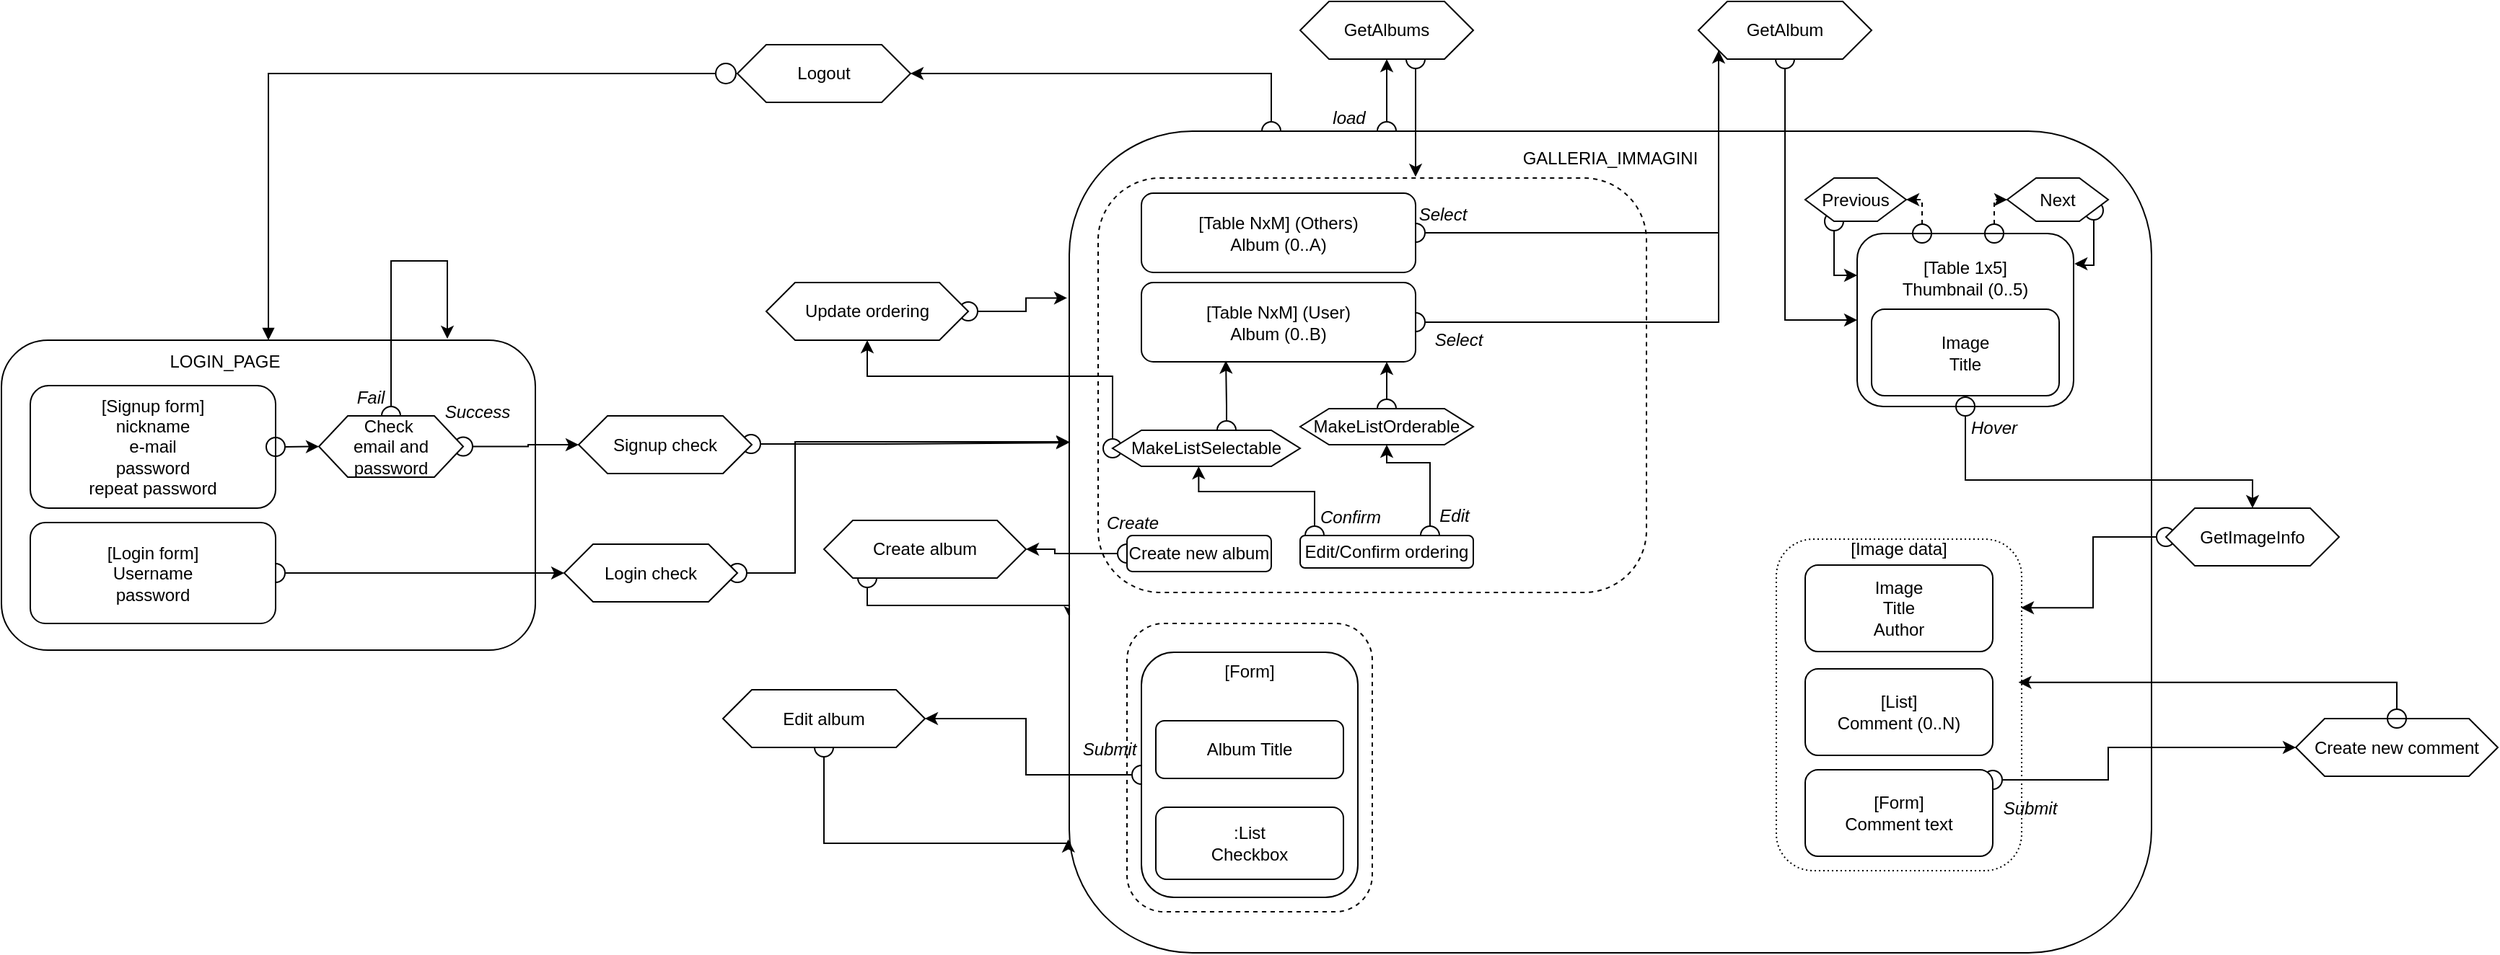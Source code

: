 <mxfile version="16.1.2" type="device"><diagram name="Page-1" id="b520641d-4fe3-3701-9064-5fc419738815"><mxGraphModel dx="1240" dy="1631" grid="1" gridSize="10" guides="1" tooltips="1" connect="1" arrows="1" fold="1" page="1" pageScale="1" pageWidth="1169" pageHeight="827" background="#ffffff" math="0" shadow="0"><root><mxCell id="0"/><mxCell id="1" parent="0"/><mxCell id="cFI16rSDpZyH8K5_RRqZ-88" style="edgeStyle=elbowEdgeStyle;rounded=0;orthogonalLoop=1;jettySize=auto;html=1;entryX=0;entryY=0.378;entryDx=0;entryDy=0;entryPerimeter=0;startArrow=oval;startFill=0;startSize=13;exitX=1;exitY=0.5;exitDx=0;exitDy=0;" edge="1" parent="1" source="tA7xQBiXmkoUzAWX-g8d-19" target="cFI16rSDpZyH8K5_RRqZ-2"><mxGeometry relative="1" as="geometry"><Array as="points"><mxPoint x="690" y="280"/><mxPoint x="680" y="270"/><mxPoint x="750" y="260"/><mxPoint x="690" y="270"/><mxPoint x="750" y="280"/><mxPoint x="600" y="280"/></Array></mxGeometry></mxCell><mxCell id="tA7xQBiXmkoUzAWX-g8d-19" value="Login check" style="shape=hexagon;perimeter=hexagonPerimeter2;whiteSpace=wrap;html=1;fixedSize=1;strokeColor=default;" parent="1" vertex="1"><mxGeometry x="530" y="306.5" width="120" height="40" as="geometry"/></mxCell><mxCell id="cFI16rSDpZyH8K5_RRqZ-92" style="edgeStyle=elbowEdgeStyle;rounded=0;orthogonalLoop=1;jettySize=auto;html=1;entryX=0;entryY=0.379;entryDx=0;entryDy=0;entryPerimeter=0;startArrow=oval;startFill=0;startSize=13;" edge="1" parent="1" source="tA7xQBiXmkoUzAWX-g8d-54" target="cFI16rSDpZyH8K5_RRqZ-2"><mxGeometry relative="1" as="geometry"><Array as="points"><mxPoint x="750" y="237"/></Array></mxGeometry></mxCell><mxCell id="tA7xQBiXmkoUzAWX-g8d-54" value="Signup check" style="shape=hexagon;perimeter=hexagonPerimeter2;whiteSpace=wrap;html=1;fixedSize=1;strokeColor=default;" parent="1" vertex="1"><mxGeometry x="540" y="217.5" width="120" height="40" as="geometry"/></mxCell><mxCell id="tA7xQBiXmkoUzAWX-g8d-55" value="" style="rounded=1;whiteSpace=wrap;html=1;strokeColor=default;" parent="1" vertex="1"><mxGeometry x="140" y="165" width="370" height="215" as="geometry"/></mxCell><mxCell id="tA7xQBiXmkoUzAWX-g8d-56" value="[Signup form]&lt;br&gt;nickname&lt;br&gt;e-mail&lt;br&gt;password&lt;br&gt;repeat password" style="rounded=1;whiteSpace=wrap;html=1;strokeColor=default;fillColor=default;" parent="1" vertex="1"><mxGeometry x="160" y="196.5" width="170" height="85" as="geometry"/></mxCell><mxCell id="tA7xQBiXmkoUzAWX-g8d-57" value="LOGIN_PAGE" style="text;html=1;strokeColor=none;fillColor=none;align=center;verticalAlign=middle;whiteSpace=wrap;rounded=0;" parent="1" vertex="1"><mxGeometry x="190" y="165" width="210" height="30" as="geometry"/></mxCell><mxCell id="cFI16rSDpZyH8K5_RRqZ-80" style="edgeStyle=orthogonalEdgeStyle;rounded=0;orthogonalLoop=1;jettySize=auto;html=1;entryX=0;entryY=0.5;entryDx=0;entryDy=0;startArrow=oval;startFill=0;startSize=13;" edge="1" parent="1" source="tA7xQBiXmkoUzAWX-g8d-58" target="tA7xQBiXmkoUzAWX-g8d-19"><mxGeometry relative="1" as="geometry"/></mxCell><mxCell id="tA7xQBiXmkoUzAWX-g8d-58" value="[Login form]&lt;br&gt;Username&lt;br&gt;password" style="rounded=1;whiteSpace=wrap;html=1;strokeColor=default;" parent="1" vertex="1"><mxGeometry x="160" y="291.5" width="170" height="70" as="geometry"/></mxCell><mxCell id="tA7xQBiXmkoUzAWX-g8d-77" value="Create new comment" style="shape=hexagon;perimeter=hexagonPerimeter2;whiteSpace=wrap;html=1;fixedSize=1;strokeColor=default;" parent="1" vertex="1"><mxGeometry x="1730" y="427.5" width="140" height="40" as="geometry"/></mxCell><mxCell id="tA7xQBiXmkoUzAWX-g8d-91" style="edgeStyle=orthogonalEdgeStyle;rounded=0;orthogonalLoop=1;jettySize=auto;html=1;startArrow=circle;startFill=0;endArrow=block;endFill=1;strokeColor=#000000;" parent="1" source="tA7xQBiXmkoUzAWX-g8d-87" target="tA7xQBiXmkoUzAWX-g8d-55" edge="1"><mxGeometry relative="1" as="geometry"/></mxCell><mxCell id="tA7xQBiXmkoUzAWX-g8d-87" value="Logout" style="shape=hexagon;perimeter=hexagonPerimeter2;whiteSpace=wrap;html=1;fixedSize=1;strokeColor=default;" parent="1" vertex="1"><mxGeometry x="650" y="-40" width="120" height="40" as="geometry"/></mxCell><mxCell id="cFI16rSDpZyH8K5_RRqZ-46" style="edgeStyle=orthogonalEdgeStyle;rounded=0;orthogonalLoop=1;jettySize=auto;html=1;entryX=0.001;entryY=0.594;entryDx=0;entryDy=0;startArrow=oval;startFill=0;startSize=13;entryPerimeter=0;" edge="1" parent="1" source="jkKR9sNIjVhCgQwLtrIo-7" target="cFI16rSDpZyH8K5_RRqZ-2"><mxGeometry relative="1" as="geometry"><Array as="points"><mxPoint x="740" y="349"/></Array></mxGeometry></mxCell><mxCell id="jkKR9sNIjVhCgQwLtrIo-7" value="Create album" style="shape=hexagon;perimeter=hexagonPerimeter2;whiteSpace=wrap;html=1;fixedSize=1;strokeColor=default;" parent="1" vertex="1"><mxGeometry x="710" y="290" width="140" height="40" as="geometry"/></mxCell><mxCell id="cFI16rSDpZyH8K5_RRqZ-41" style="edgeStyle=elbowEdgeStyle;rounded=0;orthogonalLoop=1;jettySize=auto;html=1;entryX=1;entryY=0.5;entryDx=0;entryDy=0;startArrow=oval;startFill=0;startSize=13;" edge="1" parent="1" source="cFI16rSDpZyH8K5_RRqZ-2" target="tA7xQBiXmkoUzAWX-g8d-87"><mxGeometry relative="1" as="geometry"><Array as="points"><mxPoint x="1020" y="-10"/><mxPoint x="910" y="10"/></Array></mxGeometry></mxCell><mxCell id="cFI16rSDpZyH8K5_RRqZ-95" style="edgeStyle=elbowEdgeStyle;rounded=0;orthogonalLoop=1;jettySize=auto;html=1;entryX=0.5;entryY=1;entryDx=0;entryDy=0;startArrow=oval;startFill=0;startSize=13;" edge="1" parent="1" source="cFI16rSDpZyH8K5_RRqZ-2" target="cFI16rSDpZyH8K5_RRqZ-94"><mxGeometry relative="1" as="geometry"/></mxCell><mxCell id="cFI16rSDpZyH8K5_RRqZ-2" value="GALLERIA_IMMAGINI&lt;br&gt;&lt;br&gt;&lt;br&gt;&lt;br&gt;&lt;br&gt;&lt;br&gt;&lt;br&gt;&lt;br&gt;&lt;br&gt;&lt;br&gt;&lt;br&gt;&lt;br&gt;&lt;br&gt;&lt;br&gt;&lt;br&gt;&lt;br&gt;&lt;br&gt;&lt;br&gt;&lt;br&gt;&lt;br&gt;&lt;br&gt;&lt;br&gt;&lt;br&gt;&lt;br&gt;&lt;br&gt;&lt;br&gt;&lt;br&gt;&lt;br&gt;&lt;br&gt;&lt;br&gt;&lt;br&gt;&lt;br&gt;&lt;br&gt;&lt;br&gt;&lt;br&gt;&lt;br&gt;&lt;br&gt;&lt;br&gt;" style="rounded=1;whiteSpace=wrap;html=1;align=center;fillColor=default;" vertex="1" parent="1"><mxGeometry x="880" y="20" width="750" height="570" as="geometry"/></mxCell><mxCell id="cFI16rSDpZyH8K5_RRqZ-97" value="&lt;span&gt;&lt;br&gt;&lt;/span&gt;" style="rounded=1;whiteSpace=wrap;html=1;strokeColor=default;dashed=1;fillColor=none;" vertex="1" parent="1"><mxGeometry x="900" y="52.5" width="380" height="287.5" as="geometry"/></mxCell><mxCell id="cFI16rSDpZyH8K5_RRqZ-14" style="edgeStyle=elbowEdgeStyle;rounded=0;orthogonalLoop=1;jettySize=auto;html=1;entryX=0;entryY=0.5;entryDx=0;entryDy=0;startArrow=oval;startFill=0;startSize=13;" edge="1" parent="1" source="cFI16rSDpZyH8K5_RRqZ-6" target="cFI16rSDpZyH8K5_RRqZ-13"><mxGeometry relative="1" as="geometry"><Array as="points"><mxPoint x="1330" y="20"/></Array></mxGeometry></mxCell><mxCell id="cFI16rSDpZyH8K5_RRqZ-6" value="[Table NxM] (Others)&lt;br&gt;Album (0..A)" style="rounded=1;whiteSpace=wrap;html=1;" vertex="1" parent="1"><mxGeometry x="930" y="63" width="190" height="55" as="geometry"/></mxCell><mxCell id="cFI16rSDpZyH8K5_RRqZ-101" style="edgeStyle=orthogonalEdgeStyle;rounded=0;orthogonalLoop=1;jettySize=auto;html=1;entryX=0;entryY=0.5;entryDx=0;entryDy=0;startArrow=oval;startFill=0;startSize=13;" edge="1" parent="1" source="cFI16rSDpZyH8K5_RRqZ-13" target="cFI16rSDpZyH8K5_RRqZ-15"><mxGeometry relative="1" as="geometry"/></mxCell><mxCell id="cFI16rSDpZyH8K5_RRqZ-13" value="GetAlbum" style="shape=hexagon;perimeter=hexagonPerimeter2;whiteSpace=wrap;html=1;fixedSize=1;strokeColor=default;" vertex="1" parent="1"><mxGeometry x="1316" y="-70" width="120" height="40" as="geometry"/></mxCell><mxCell id="cFI16rSDpZyH8K5_RRqZ-20" style="edgeStyle=elbowEdgeStyle;rounded=0;orthogonalLoop=1;jettySize=auto;html=1;entryX=0.5;entryY=0;entryDx=0;entryDy=0;startArrow=oval;startFill=0;startSize=13;elbow=vertical;" edge="1" parent="1" source="cFI16rSDpZyH8K5_RRqZ-15" target="cFI16rSDpZyH8K5_RRqZ-19"><mxGeometry relative="1" as="geometry"><Array as="points"><mxPoint x="1501" y="262"/></Array></mxGeometry></mxCell><mxCell id="cFI16rSDpZyH8K5_RRqZ-15" value="[Table 1x5]&lt;br&gt;Thumbnail (0..5)&lt;br&gt;&lt;br&gt;&lt;br&gt;&lt;br&gt;&lt;br&gt;" style="rounded=1;whiteSpace=wrap;html=1;fillColor=none;" vertex="1" parent="1"><mxGeometry x="1426" y="91" width="150" height="120" as="geometry"/></mxCell><mxCell id="cFI16rSDpZyH8K5_RRqZ-39" style="edgeStyle=elbowEdgeStyle;rounded=0;orthogonalLoop=1;jettySize=auto;html=1;entryX=0.997;entryY=0.207;entryDx=0;entryDy=0;entryPerimeter=0;startArrow=oval;startFill=0;startSize=13;" edge="1" parent="1" source="cFI16rSDpZyH8K5_RRqZ-19" target="tA7xQBiXmkoUzAWX-g8d-70"><mxGeometry relative="1" as="geometry"/></mxCell><mxCell id="cFI16rSDpZyH8K5_RRqZ-19" value="GetImageInfo" style="shape=hexagon;perimeter=hexagonPerimeter2;whiteSpace=wrap;html=1;fixedSize=1;strokeColor=default;" vertex="1" parent="1"><mxGeometry x="1640" y="281.5" width="120" height="40" as="geometry"/></mxCell><mxCell id="cFI16rSDpZyH8K5_RRqZ-29" value="" style="edgeStyle=elbowEdgeStyle;rounded=0;orthogonalLoop=1;jettySize=auto;html=1;startArrow=oval;startFill=0;startSize=13;" edge="1" parent="1" source="cFI16rSDpZyH8K5_RRqZ-28" target="cFI16rSDpZyH8K5_RRqZ-13"><mxGeometry relative="1" as="geometry"><Array as="points"><mxPoint x="1330" y="60"/></Array></mxGeometry></mxCell><mxCell id="cFI16rSDpZyH8K5_RRqZ-28" value="[Table NxM] (User)&lt;br&gt;Album (0..B)" style="rounded=1;whiteSpace=wrap;html=1;" vertex="1" parent="1"><mxGeometry x="930" y="125" width="190" height="55" as="geometry"/></mxCell><mxCell id="cFI16rSDpZyH8K5_RRqZ-30" value="&lt;i&gt;Hover&lt;/i&gt;" style="text;html=1;strokeColor=none;fillColor=none;align=center;verticalAlign=middle;whiteSpace=wrap;rounded=0;" vertex="1" parent="1"><mxGeometry x="1491" y="211" width="60" height="30" as="geometry"/></mxCell><mxCell id="tA7xQBiXmkoUzAWX-g8d-38" value="Image&lt;br&gt;Title" style="rounded=1;whiteSpace=wrap;html=1;strokeColor=default;" parent="1" vertex="1"><mxGeometry x="1436" y="143.5" width="130" height="60" as="geometry"/></mxCell><mxCell id="cFI16rSDpZyH8K5_RRqZ-34" style="edgeStyle=elbowEdgeStyle;rounded=0;orthogonalLoop=1;jettySize=auto;html=1;entryX=0;entryY=0.5;entryDx=0;entryDy=0;startArrow=oval;startFill=0;startSize=13;dashed=1;" edge="1" parent="1" source="cFI16rSDpZyH8K5_RRqZ-15" target="cFI16rSDpZyH8K5_RRqZ-102"><mxGeometry relative="1" as="geometry"><Array as="points"><mxPoint x="1521" y="71"/><mxPoint x="1541" y="121"/><mxPoint x="1551" y="131"/><mxPoint x="1521" y="121"/><mxPoint x="1401" y="201"/><mxPoint x="1381" y="181"/></Array></mxGeometry></mxCell><mxCell id="cFI16rSDpZyH8K5_RRqZ-37" style="edgeStyle=elbowEdgeStyle;rounded=0;orthogonalLoop=1;jettySize=auto;html=1;entryX=1;entryY=0.5;entryDx=0;entryDy=0;startArrow=oval;startFill=0;startSize=13;dashed=1;" edge="1" parent="1" source="cFI16rSDpZyH8K5_RRqZ-15" target="cFI16rSDpZyH8K5_RRqZ-103"><mxGeometry relative="1" as="geometry"><Array as="points"><mxPoint x="1471" y="71"/><mxPoint x="1481" y="121"/><mxPoint x="1461" y="111"/><mxPoint x="1471" y="131"/><mxPoint x="1461" y="121"/><mxPoint x="1491" y="121"/></Array></mxGeometry></mxCell><mxCell id="tA7xQBiXmkoUzAWX-g8d-70" value="&lt;span&gt;[Image data]&lt;br&gt;&lt;br&gt;&lt;br&gt;&lt;br&gt;&lt;br&gt;&lt;br&gt;&lt;br&gt;&lt;br&gt;&lt;br&gt;&lt;br&gt;&lt;br&gt;&lt;br&gt;&lt;br&gt;&lt;br&gt;&lt;br&gt;&lt;br&gt;&lt;/span&gt;" style="rounded=1;whiteSpace=wrap;html=1;strokeColor=default;dashed=1;dashPattern=1 2;" parent="1" vertex="1"><mxGeometry x="1370" y="303" width="170" height="230" as="geometry"/></mxCell><mxCell id="tA7xQBiXmkoUzAWX-g8d-71" value="Image&lt;br&gt;Title&lt;br&gt;Author" style="rounded=1;whiteSpace=wrap;html=1;strokeColor=default;" parent="1" vertex="1"><mxGeometry x="1390" y="321" width="130" height="60" as="geometry"/></mxCell><mxCell id="tA7xQBiXmkoUzAWX-g8d-72" value="[List]&lt;br&gt;Comment (0..N)" style="rounded=1;whiteSpace=wrap;html=1;strokeColor=default;" parent="1" vertex="1"><mxGeometry x="1390" y="393" width="130" height="60" as="geometry"/></mxCell><mxCell id="cFI16rSDpZyH8K5_RRqZ-40" style="edgeStyle=elbowEdgeStyle;rounded=0;orthogonalLoop=1;jettySize=auto;html=1;entryX=0;entryY=0.5;entryDx=0;entryDy=0;startArrow=oval;startFill=0;startSize=13;" edge="1" parent="1" source="tA7xQBiXmkoUzAWX-g8d-73" target="tA7xQBiXmkoUzAWX-g8d-77"><mxGeometry relative="1" as="geometry"><Array as="points"><mxPoint x="1600" y="470"/></Array></mxGeometry></mxCell><mxCell id="tA7xQBiXmkoUzAWX-g8d-73" value="[Form]&lt;br&gt;Comment text" style="rounded=1;whiteSpace=wrap;html=1;strokeColor=default;" parent="1" vertex="1"><mxGeometry x="1390" y="463" width="130" height="60" as="geometry"/></mxCell><mxCell id="cFI16rSDpZyH8K5_RRqZ-33" value="&lt;i&gt;Submit&lt;/i&gt;" style="text;html=1;strokeColor=none;fillColor=none;align=center;verticalAlign=middle;whiteSpace=wrap;rounded=0;" vertex="1" parent="1"><mxGeometry x="1516" y="475" width="60" height="30" as="geometry"/></mxCell><mxCell id="cFI16rSDpZyH8K5_RRqZ-45" style="edgeStyle=orthogonalEdgeStyle;rounded=0;orthogonalLoop=1;jettySize=auto;html=1;entryX=1;entryY=0.5;entryDx=0;entryDy=0;startArrow=oval;startFill=0;startSize=13;" edge="1" parent="1" source="cFI16rSDpZyH8K5_RRqZ-42" target="jkKR9sNIjVhCgQwLtrIo-7"><mxGeometry relative="1" as="geometry"><Array as="points"><mxPoint x="870" y="313"/><mxPoint x="870" y="310"/></Array></mxGeometry></mxCell><mxCell id="cFI16rSDpZyH8K5_RRqZ-42" value="Create new album" style="rounded=1;whiteSpace=wrap;html=1;" vertex="1" parent="1"><mxGeometry x="920" y="300.5" width="100" height="25" as="geometry"/></mxCell><mxCell id="cFI16rSDpZyH8K5_RRqZ-48" value="&lt;span&gt;&lt;br&gt;&lt;/span&gt;" style="rounded=1;whiteSpace=wrap;html=1;strokeColor=default;dashed=1;" vertex="1" parent="1"><mxGeometry x="920" y="361.5" width="170" height="200" as="geometry"/></mxCell><mxCell id="cFI16rSDpZyH8K5_RRqZ-53" style="edgeStyle=orthogonalEdgeStyle;rounded=0;orthogonalLoop=1;jettySize=auto;html=1;startArrow=oval;startFill=0;startSize=13;entryX=1;entryY=0.5;entryDx=0;entryDy=0;" edge="1" parent="1" source="jkKR9sNIjVhCgQwLtrIo-4" target="cFI16rSDpZyH8K5_RRqZ-54"><mxGeometry relative="1" as="geometry"><mxPoint x="790" y="440" as="targetPoint"/></mxGeometry></mxCell><mxCell id="jkKR9sNIjVhCgQwLtrIo-4" value="&lt;span&gt;[Form]&lt;br&gt;&lt;/span&gt;&lt;br&gt;&lt;br&gt;&lt;br&gt;&lt;br&gt;&lt;br&gt;&lt;br&gt;&lt;br&gt;&lt;br&gt;&lt;br&gt;&lt;br&gt;" style="rounded=1;whiteSpace=wrap;html=1;strokeColor=default;" parent="1" vertex="1"><mxGeometry x="930" y="381.5" width="150" height="170" as="geometry"/></mxCell><mxCell id="cFI16rSDpZyH8K5_RRqZ-51" value="Album Title" style="rounded=1;whiteSpace=wrap;html=1;strokeColor=default;" vertex="1" parent="1"><mxGeometry x="940" y="429" width="130" height="40" as="geometry"/></mxCell><mxCell id="cFI16rSDpZyH8K5_RRqZ-52" value=":List&lt;br&gt;Checkbox" style="rounded=1;whiteSpace=wrap;html=1;strokeColor=default;" vertex="1" parent="1"><mxGeometry x="940" y="489" width="130" height="50" as="geometry"/></mxCell><mxCell id="cFI16rSDpZyH8K5_RRqZ-55" style="edgeStyle=orthogonalEdgeStyle;rounded=0;orthogonalLoop=1;jettySize=auto;html=1;entryX=-0.001;entryY=0.862;entryDx=0;entryDy=0;entryPerimeter=0;startArrow=oval;startFill=0;startSize=13;" edge="1" parent="1" source="cFI16rSDpZyH8K5_RRqZ-54" target="cFI16rSDpZyH8K5_RRqZ-2"><mxGeometry relative="1" as="geometry"><Array as="points"><mxPoint x="710" y="514"/></Array></mxGeometry></mxCell><mxCell id="cFI16rSDpZyH8K5_RRqZ-54" value="Edit album" style="shape=hexagon;perimeter=hexagonPerimeter2;whiteSpace=wrap;html=1;fixedSize=1;strokeColor=default;" vertex="1" parent="1"><mxGeometry x="640" y="407.5" width="140" height="40" as="geometry"/></mxCell><mxCell id="cFI16rSDpZyH8K5_RRqZ-56" value="&lt;i&gt;Submit&lt;/i&gt;" style="text;html=1;strokeColor=none;fillColor=none;align=center;verticalAlign=middle;whiteSpace=wrap;rounded=0;" vertex="1" parent="1"><mxGeometry x="878" y="434" width="60" height="30" as="geometry"/></mxCell><mxCell id="cFI16rSDpZyH8K5_RRqZ-57" value="&lt;i&gt;Create&lt;/i&gt;" style="text;html=1;strokeColor=none;fillColor=none;align=center;verticalAlign=middle;whiteSpace=wrap;rounded=0;" vertex="1" parent="1"><mxGeometry x="894" y="277" width="60" height="30" as="geometry"/></mxCell><mxCell id="cFI16rSDpZyH8K5_RRqZ-58" value="&lt;i&gt;Select&lt;/i&gt;" style="text;html=1;strokeColor=none;fillColor=none;align=center;verticalAlign=middle;whiteSpace=wrap;rounded=0;" vertex="1" parent="1"><mxGeometry x="1120" y="150" width="60" height="30" as="geometry"/></mxCell><mxCell id="cFI16rSDpZyH8K5_RRqZ-59" value="&lt;i&gt;Select&lt;/i&gt;" style="text;html=1;strokeColor=none;fillColor=none;align=center;verticalAlign=middle;whiteSpace=wrap;rounded=0;" vertex="1" parent="1"><mxGeometry x="1109" y="63" width="60" height="30" as="geometry"/></mxCell><mxCell id="cFI16rSDpZyH8K5_RRqZ-67" style="edgeStyle=orthogonalEdgeStyle;rounded=0;orthogonalLoop=1;jettySize=auto;html=1;entryX=0.5;entryY=1;entryDx=0;entryDy=0;startArrow=oval;startFill=0;startSize=13;" edge="1" parent="1" source="cFI16rSDpZyH8K5_RRqZ-60" target="cFI16rSDpZyH8K5_RRqZ-66"><mxGeometry relative="1" as="geometry"><Array as="points"><mxPoint x="1130" y="250"/><mxPoint x="1100" y="250"/></Array></mxGeometry></mxCell><mxCell id="cFI16rSDpZyH8K5_RRqZ-71" style="edgeStyle=orthogonalEdgeStyle;rounded=0;orthogonalLoop=1;jettySize=auto;html=1;entryX=0.459;entryY=0.998;entryDx=0;entryDy=0;startArrow=oval;startFill=0;startSize=13;entryPerimeter=0;" edge="1" parent="1" source="cFI16rSDpZyH8K5_RRqZ-60" target="cFI16rSDpZyH8K5_RRqZ-74"><mxGeometry relative="1" as="geometry"><mxPoint x="1110.32" y="254.825" as="targetPoint"/><Array as="points"><mxPoint x="1050" y="270"/><mxPoint x="970" y="270"/></Array></mxGeometry></mxCell><mxCell id="cFI16rSDpZyH8K5_RRqZ-60" value="Edit/Confirm ordering" style="rounded=1;whiteSpace=wrap;html=1;" vertex="1" parent="1"><mxGeometry x="1040" y="300.5" width="120" height="22.5" as="geometry"/></mxCell><mxCell id="cFI16rSDpZyH8K5_RRqZ-68" style="edgeStyle=orthogonalEdgeStyle;rounded=0;orthogonalLoop=1;jettySize=auto;html=1;startArrow=oval;startFill=0;startSize=13;" edge="1" parent="1" source="cFI16rSDpZyH8K5_RRqZ-66"><mxGeometry relative="1" as="geometry"><mxPoint x="1100" y="180" as="targetPoint"/><Array as="points"><mxPoint x="1100" y="180"/></Array></mxGeometry></mxCell><mxCell id="cFI16rSDpZyH8K5_RRqZ-66" value="MakeListOrderable" style="shape=hexagon;perimeter=hexagonPerimeter2;whiteSpace=wrap;html=1;fixedSize=1;strokeColor=default;" vertex="1" parent="1"><mxGeometry x="1040" y="212.5" width="120" height="25" as="geometry"/></mxCell><mxCell id="cFI16rSDpZyH8K5_RRqZ-73" style="edgeStyle=orthogonalEdgeStyle;rounded=0;orthogonalLoop=1;jettySize=auto;html=1;entryX=-0.002;entryY=0.203;entryDx=0;entryDy=0;entryPerimeter=0;startArrow=oval;startFill=0;startSize=13;" edge="1" parent="1" source="cFI16rSDpZyH8K5_RRqZ-72" target="cFI16rSDpZyH8K5_RRqZ-2"><mxGeometry relative="1" as="geometry"/></mxCell><mxCell id="cFI16rSDpZyH8K5_RRqZ-72" value="Update ordering" style="shape=hexagon;perimeter=hexagonPerimeter2;whiteSpace=wrap;html=1;fixedSize=1;strokeColor=default;" vertex="1" parent="1"><mxGeometry x="670" y="125" width="140" height="40" as="geometry"/></mxCell><mxCell id="cFI16rSDpZyH8K5_RRqZ-75" style="edgeStyle=orthogonalEdgeStyle;rounded=0;orthogonalLoop=1;jettySize=auto;html=1;entryX=0.308;entryY=0.985;entryDx=0;entryDy=0;entryPerimeter=0;startArrow=oval;startFill=0;startSize=13;" edge="1" parent="1" source="cFI16rSDpZyH8K5_RRqZ-74" target="cFI16rSDpZyH8K5_RRqZ-28"><mxGeometry relative="1" as="geometry"><Array as="points"><mxPoint x="989" y="210"/><mxPoint x="989" y="210"/></Array></mxGeometry></mxCell><mxCell id="cFI16rSDpZyH8K5_RRqZ-76" style="edgeStyle=orthogonalEdgeStyle;rounded=0;orthogonalLoop=1;jettySize=auto;html=1;exitX=0;exitY=0.5;exitDx=0;exitDy=0;entryX=0.5;entryY=1;entryDx=0;entryDy=0;startArrow=oval;startFill=0;startSize=13;" edge="1" parent="1" source="cFI16rSDpZyH8K5_RRqZ-74" target="cFI16rSDpZyH8K5_RRqZ-72"><mxGeometry relative="1" as="geometry"><Array as="points"><mxPoint x="910" y="190"/><mxPoint x="740" y="190"/></Array></mxGeometry></mxCell><mxCell id="cFI16rSDpZyH8K5_RRqZ-74" value="MakeListSelectable" style="shape=hexagon;perimeter=hexagonPerimeter2;whiteSpace=wrap;html=1;fixedSize=1;strokeColor=default;" vertex="1" parent="1"><mxGeometry x="910" y="227.5" width="130" height="25" as="geometry"/></mxCell><mxCell id="cFI16rSDpZyH8K5_RRqZ-77" value="&lt;i&gt;Confirm&lt;/i&gt;" style="text;html=1;strokeColor=none;fillColor=none;align=center;verticalAlign=middle;whiteSpace=wrap;rounded=0;" vertex="1" parent="1"><mxGeometry x="1045" y="273" width="60" height="30" as="geometry"/></mxCell><mxCell id="cFI16rSDpZyH8K5_RRqZ-78" value="&lt;i&gt;Edit&lt;/i&gt;" style="text;html=1;strokeColor=none;fillColor=none;align=center;verticalAlign=middle;whiteSpace=wrap;rounded=0;" vertex="1" parent="1"><mxGeometry x="1117" y="272" width="60" height="30" as="geometry"/></mxCell><mxCell id="cFI16rSDpZyH8K5_RRqZ-82" style="edgeStyle=orthogonalEdgeStyle;rounded=0;orthogonalLoop=1;jettySize=auto;html=1;startArrow=oval;startFill=0;startSize=13;" edge="1" parent="1" source="cFI16rSDpZyH8K5_RRqZ-79"><mxGeometry relative="1" as="geometry"><mxPoint x="449" y="164" as="targetPoint"/><Array as="points"><mxPoint x="410" y="110"/><mxPoint x="449" y="110"/></Array></mxGeometry></mxCell><mxCell id="cFI16rSDpZyH8K5_RRqZ-84" style="edgeStyle=orthogonalEdgeStyle;rounded=0;orthogonalLoop=1;jettySize=auto;html=1;entryX=0;entryY=0.5;entryDx=0;entryDy=0;startArrow=oval;startFill=0;startSize=13;" edge="1" parent="1" source="cFI16rSDpZyH8K5_RRqZ-79" target="tA7xQBiXmkoUzAWX-g8d-54"><mxGeometry relative="1" as="geometry"/></mxCell><mxCell id="cFI16rSDpZyH8K5_RRqZ-79" value="Check&amp;nbsp;&lt;br&gt;email and password" style="shape=hexagon;perimeter=hexagonPerimeter2;whiteSpace=wrap;html=1;fixedSize=1;strokeColor=default;" vertex="1" parent="1"><mxGeometry x="360" y="217.5" width="100" height="42.5" as="geometry"/></mxCell><mxCell id="cFI16rSDpZyH8K5_RRqZ-81" value="" style="endArrow=classic;html=1;rounded=0;startSize=13;exitX=1;exitY=0.5;exitDx=0;exitDy=0;entryX=0;entryY=0.5;entryDx=0;entryDy=0;startArrow=oval;startFill=0;" edge="1" parent="1" source="tA7xQBiXmkoUzAWX-g8d-56" target="cFI16rSDpZyH8K5_RRqZ-79"><mxGeometry width="50" height="50" relative="1" as="geometry"><mxPoint x="320" y="270" as="sourcePoint"/><mxPoint x="370" y="220" as="targetPoint"/></mxGeometry></mxCell><mxCell id="cFI16rSDpZyH8K5_RRqZ-83" value="&lt;i&gt;Fail&lt;/i&gt;" style="text;html=1;strokeColor=none;fillColor=none;align=center;verticalAlign=middle;whiteSpace=wrap;rounded=0;" vertex="1" parent="1"><mxGeometry x="366" y="190" width="60" height="30" as="geometry"/></mxCell><mxCell id="cFI16rSDpZyH8K5_RRqZ-85" value="&lt;i&gt;Success&lt;/i&gt;" style="text;html=1;strokeColor=none;fillColor=none;align=center;verticalAlign=middle;whiteSpace=wrap;rounded=0;" vertex="1" parent="1"><mxGeometry x="440" y="200" width="60" height="30" as="geometry"/></mxCell><mxCell id="cFI16rSDpZyH8K5_RRqZ-98" style="edgeStyle=elbowEdgeStyle;rounded=0;orthogonalLoop=1;jettySize=auto;html=1;entryX=0.579;entryY=-0.003;entryDx=0;entryDy=0;entryPerimeter=0;startArrow=oval;startFill=0;startSize=13;" edge="1" parent="1" source="cFI16rSDpZyH8K5_RRqZ-94" target="cFI16rSDpZyH8K5_RRqZ-97"><mxGeometry relative="1" as="geometry"/></mxCell><mxCell id="cFI16rSDpZyH8K5_RRqZ-94" value="GetAlbums" style="shape=hexagon;perimeter=hexagonPerimeter2;whiteSpace=wrap;html=1;fixedSize=1;strokeColor=default;" vertex="1" parent="1"><mxGeometry x="1040" y="-70" width="120" height="40" as="geometry"/></mxCell><mxCell id="cFI16rSDpZyH8K5_RRqZ-99" value="&lt;i&gt;load&lt;/i&gt;" style="text;html=1;strokeColor=none;fillColor=none;align=center;verticalAlign=middle;whiteSpace=wrap;rounded=0;" vertex="1" parent="1"><mxGeometry x="1044" y="-4" width="60" height="30" as="geometry"/></mxCell><mxCell id="cFI16rSDpZyH8K5_RRqZ-105" style="edgeStyle=orthogonalEdgeStyle;rounded=0;orthogonalLoop=1;jettySize=auto;html=1;entryX=1.004;entryY=0.175;entryDx=0;entryDy=0;entryPerimeter=0;startArrow=oval;startFill=0;startSize=13;" edge="1" parent="1" source="cFI16rSDpZyH8K5_RRqZ-102" target="cFI16rSDpZyH8K5_RRqZ-15"><mxGeometry relative="1" as="geometry"><Array as="points"><mxPoint x="1590" y="113"/><mxPoint x="1579" y="113"/><mxPoint x="1579" y="112"/></Array></mxGeometry></mxCell><mxCell id="cFI16rSDpZyH8K5_RRqZ-102" value="Next" style="shape=hexagon;perimeter=hexagonPerimeter2;whiteSpace=wrap;html=1;fixedSize=1;strokeColor=default;" vertex="1" parent="1"><mxGeometry x="1530" y="52.5" width="70" height="30" as="geometry"/></mxCell><mxCell id="cFI16rSDpZyH8K5_RRqZ-104" style="edgeStyle=orthogonalEdgeStyle;rounded=0;orthogonalLoop=1;jettySize=auto;html=1;startArrow=oval;startFill=0;startSize=13;" edge="1" parent="1" source="cFI16rSDpZyH8K5_RRqZ-103"><mxGeometry relative="1" as="geometry"><mxPoint x="1426" y="120" as="targetPoint"/><Array as="points"><mxPoint x="1410" y="120"/><mxPoint x="1426" y="120"/></Array></mxGeometry></mxCell><mxCell id="cFI16rSDpZyH8K5_RRqZ-103" value="Previous" style="shape=hexagon;perimeter=hexagonPerimeter2;whiteSpace=wrap;html=1;fixedSize=1;strokeColor=default;" vertex="1" parent="1"><mxGeometry x="1390" y="52.5" width="70" height="30" as="geometry"/></mxCell><mxCell id="cFI16rSDpZyH8K5_RRqZ-107" style="edgeStyle=orthogonalEdgeStyle;rounded=0;orthogonalLoop=1;jettySize=auto;html=1;entryX=0.987;entryY=0.432;entryDx=0;entryDy=0;entryPerimeter=0;startArrow=oval;startFill=0;startSize=13;" edge="1" parent="1" source="tA7xQBiXmkoUzAWX-g8d-77" target="tA7xQBiXmkoUzAWX-g8d-70"><mxGeometry relative="1" as="geometry"><Array as="points"><mxPoint x="1800" y="402"/></Array></mxGeometry></mxCell></root></mxGraphModel></diagram></mxfile>